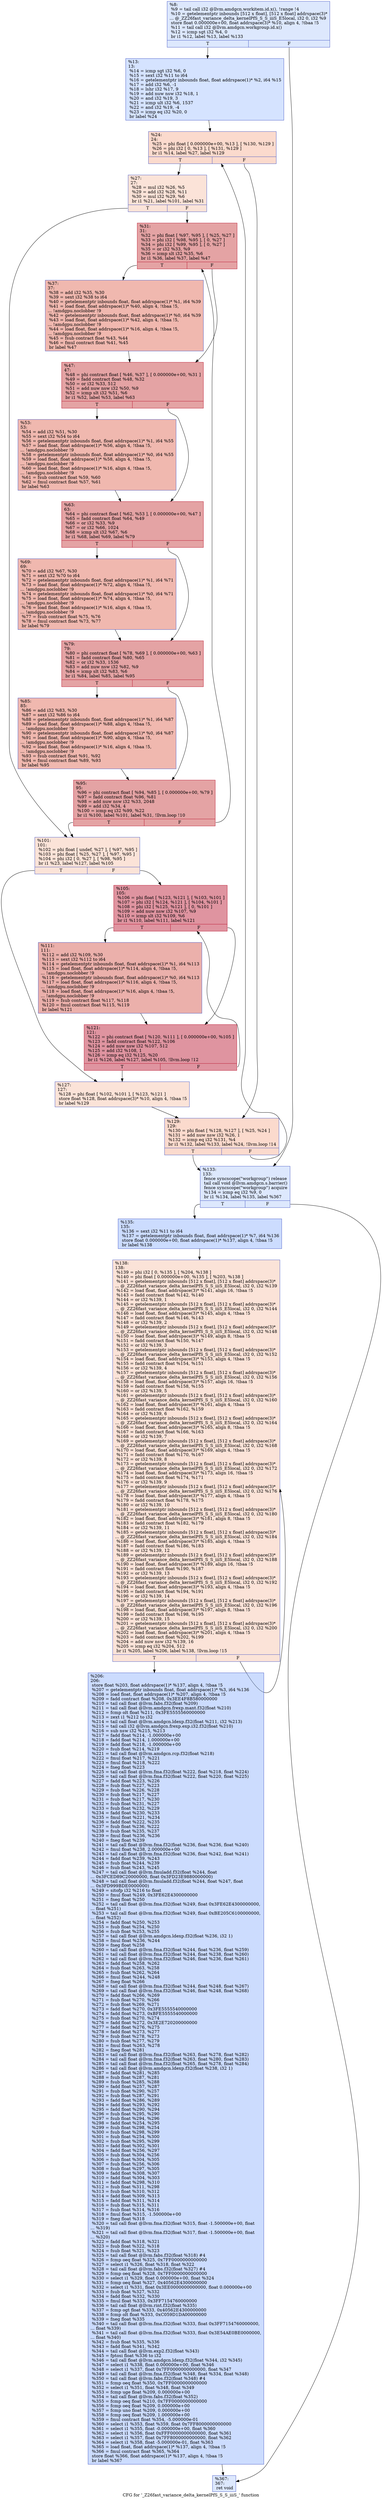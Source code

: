 digraph "CFG for '_Z26fast_variance_delta_kernelPfS_S_S_iiiS_' function" {
	label="CFG for '_Z26fast_variance_delta_kernelPfS_S_S_iiiS_' function";

	Node0x5bc8030 [shape=record,color="#3d50c3ff", style=filled, fillcolor="#b2ccfb70",label="{%8:\l  %9 = tail call i32 @llvm.amdgcn.workitem.id.x(), !range !4\l  %10 = getelementptr inbounds [512 x float], [512 x float] addrspace(3)*\l... @_ZZ26fast_variance_delta_kernelPfS_S_S_iiiS_E5local, i32 0, i32 %9\l  store float 0.000000e+00, float addrspace(3)* %10, align 4, !tbaa !5\l  %11 = tail call i32 @llvm.amdgcn.workgroup.id.x()\l  %12 = icmp sgt i32 %4, 0\l  br i1 %12, label %13, label %133\l|{<s0>T|<s1>F}}"];
	Node0x5bc8030:s0 -> Node0x5bca390;
	Node0x5bc8030:s1 -> Node0x5bca420;
	Node0x5bca390 [shape=record,color="#3d50c3ff", style=filled, fillcolor="#a1c0ff70",label="{%13:\l13:                                               \l  %14 = icmp sgt i32 %6, 0\l  %15 = sext i32 %11 to i64\l  %16 = getelementptr inbounds float, float addrspace(1)* %2, i64 %15\l  %17 = add i32 %6, -1\l  %18 = lshr i32 %17, 9\l  %19 = add nuw nsw i32 %18, 1\l  %20 = and i32 %19, 3\l  %21 = icmp ult i32 %6, 1537\l  %22 = and i32 %19, -4\l  %23 = icmp eq i32 %20, 0\l  br label %24\l}"];
	Node0x5bca390 -> Node0x5bcac90;
	Node0x5bcac90 [shape=record,color="#3d50c3ff", style=filled, fillcolor="#f7ac8e70",label="{%24:\l24:                                               \l  %25 = phi float [ 0.000000e+00, %13 ], [ %130, %129 ]\l  %26 = phi i32 [ 0, %13 ], [ %131, %129 ]\l  br i1 %14, label %27, label %129\l|{<s0>T|<s1>F}}"];
	Node0x5bcac90:s0 -> Node0x5bcafe0;
	Node0x5bcac90:s1 -> Node0x5bcad80;
	Node0x5bcafe0 [shape=record,color="#3d50c3ff", style=filled, fillcolor="#f6bfa670",label="{%27:\l27:                                               \l  %28 = mul i32 %26, %5\l  %29 = add i32 %28, %11\l  %30 = mul i32 %29, %6\l  br i1 %21, label %101, label %31\l|{<s0>T|<s1>F}}"];
	Node0x5bcafe0:s0 -> Node0x5bcb2d0;
	Node0x5bcafe0:s1 -> Node0x5bcb320;
	Node0x5bcb320 [shape=record,color="#b70d28ff", style=filled, fillcolor="#c32e3170",label="{%31:\l31:                                               \l  %32 = phi float [ %97, %95 ], [ %25, %27 ]\l  %33 = phi i32 [ %98, %95 ], [ 0, %27 ]\l  %34 = phi i32 [ %99, %95 ], [ 0, %27 ]\l  %35 = or i32 %33, %9\l  %36 = icmp slt i32 %35, %6\l  br i1 %36, label %37, label %47\l|{<s0>T|<s1>F}}"];
	Node0x5bcb320:s0 -> Node0x5bcba50;
	Node0x5bcb320:s1 -> Node0x5bcbae0;
	Node0x5bcba50 [shape=record,color="#3d50c3ff", style=filled, fillcolor="#dc5d4a70",label="{%37:\l37:                                               \l  %38 = add i32 %35, %30\l  %39 = sext i32 %38 to i64\l  %40 = getelementptr inbounds float, float addrspace(1)* %1, i64 %39\l  %41 = load float, float addrspace(1)* %40, align 4, !tbaa !5,\l... !amdgpu.noclobber !9\l  %42 = getelementptr inbounds float, float addrspace(1)* %0, i64 %39\l  %43 = load float, float addrspace(1)* %42, align 4, !tbaa !5,\l... !amdgpu.noclobber !9\l  %44 = load float, float addrspace(1)* %16, align 4, !tbaa !5,\l... !amdgpu.noclobber !9\l  %45 = fsub contract float %43, %44\l  %46 = fmul contract float %41, %45\l  br label %47\l}"];
	Node0x5bcba50 -> Node0x5bcbae0;
	Node0x5bcbae0 [shape=record,color="#b70d28ff", style=filled, fillcolor="#c32e3170",label="{%47:\l47:                                               \l  %48 = phi contract float [ %46, %37 ], [ 0.000000e+00, %31 ]\l  %49 = fadd contract float %48, %32\l  %50 = or i32 %33, 512\l  %51 = add nuw nsw i32 %50, %9\l  %52 = icmp slt i32 %51, %6\l  br i1 %52, label %53, label %63\l|{<s0>T|<s1>F}}"];
	Node0x5bcbae0:s0 -> Node0x5bcd2b0;
	Node0x5bcbae0:s1 -> Node0x5bcd300;
	Node0x5bcd2b0 [shape=record,color="#3d50c3ff", style=filled, fillcolor="#dc5d4a70",label="{%53:\l53:                                               \l  %54 = add i32 %51, %30\l  %55 = sext i32 %54 to i64\l  %56 = getelementptr inbounds float, float addrspace(1)* %1, i64 %55\l  %57 = load float, float addrspace(1)* %56, align 4, !tbaa !5,\l... !amdgpu.noclobber !9\l  %58 = getelementptr inbounds float, float addrspace(1)* %0, i64 %55\l  %59 = load float, float addrspace(1)* %58, align 4, !tbaa !5,\l... !amdgpu.noclobber !9\l  %60 = load float, float addrspace(1)* %16, align 4, !tbaa !5,\l... !amdgpu.noclobber !9\l  %61 = fsub contract float %59, %60\l  %62 = fmul contract float %57, %61\l  br label %63\l}"];
	Node0x5bcd2b0 -> Node0x5bcd300;
	Node0x5bcd300 [shape=record,color="#b70d28ff", style=filled, fillcolor="#c32e3170",label="{%63:\l63:                                               \l  %64 = phi contract float [ %62, %53 ], [ 0.000000e+00, %47 ]\l  %65 = fadd contract float %64, %49\l  %66 = or i32 %33, %9\l  %67 = or i32 %66, 1024\l  %68 = icmp slt i32 %67, %6\l  br i1 %68, label %69, label %79\l|{<s0>T|<s1>F}}"];
	Node0x5bcd300:s0 -> Node0x5bcb780;
	Node0x5bcd300:s1 -> Node0x5bcdf60;
	Node0x5bcb780 [shape=record,color="#3d50c3ff", style=filled, fillcolor="#dc5d4a70",label="{%69:\l69:                                               \l  %70 = add i32 %67, %30\l  %71 = sext i32 %70 to i64\l  %72 = getelementptr inbounds float, float addrspace(1)* %1, i64 %71\l  %73 = load float, float addrspace(1)* %72, align 4, !tbaa !5,\l... !amdgpu.noclobber !9\l  %74 = getelementptr inbounds float, float addrspace(1)* %0, i64 %71\l  %75 = load float, float addrspace(1)* %74, align 4, !tbaa !5,\l... !amdgpu.noclobber !9\l  %76 = load float, float addrspace(1)* %16, align 4, !tbaa !5,\l... !amdgpu.noclobber !9\l  %77 = fsub contract float %75, %76\l  %78 = fmul contract float %73, %77\l  br label %79\l}"];
	Node0x5bcb780 -> Node0x5bcdf60;
	Node0x5bcdf60 [shape=record,color="#b70d28ff", style=filled, fillcolor="#c32e3170",label="{%79:\l79:                                               \l  %80 = phi contract float [ %78, %69 ], [ 0.000000e+00, %63 ]\l  %81 = fadd contract float %80, %65\l  %82 = or i32 %33, 1536\l  %83 = add nuw nsw i32 %82, %9\l  %84 = icmp slt i32 %83, %6\l  br i1 %84, label %85, label %95\l|{<s0>T|<s1>F}}"];
	Node0x5bcdf60:s0 -> Node0x5bce960;
	Node0x5bcdf60:s1 -> Node0x5bcb490;
	Node0x5bce960 [shape=record,color="#3d50c3ff", style=filled, fillcolor="#dc5d4a70",label="{%85:\l85:                                               \l  %86 = add i32 %83, %30\l  %87 = sext i32 %86 to i64\l  %88 = getelementptr inbounds float, float addrspace(1)* %1, i64 %87\l  %89 = load float, float addrspace(1)* %88, align 4, !tbaa !5,\l... !amdgpu.noclobber !9\l  %90 = getelementptr inbounds float, float addrspace(1)* %0, i64 %87\l  %91 = load float, float addrspace(1)* %90, align 4, !tbaa !5,\l... !amdgpu.noclobber !9\l  %92 = load float, float addrspace(1)* %16, align 4, !tbaa !5,\l... !amdgpu.noclobber !9\l  %93 = fsub contract float %91, %92\l  %94 = fmul contract float %89, %93\l  br label %95\l}"];
	Node0x5bce960 -> Node0x5bcb490;
	Node0x5bcb490 [shape=record,color="#b70d28ff", style=filled, fillcolor="#c32e3170",label="{%95:\l95:                                               \l  %96 = phi contract float [ %94, %85 ], [ 0.000000e+00, %79 ]\l  %97 = fadd contract float %96, %81\l  %98 = add nuw nsw i32 %33, 2048\l  %99 = add i32 %34, 4\l  %100 = icmp eq i32 %99, %22\l  br i1 %100, label %101, label %31, !llvm.loop !10\l|{<s0>T|<s1>F}}"];
	Node0x5bcb490:s0 -> Node0x5bcb2d0;
	Node0x5bcb490:s1 -> Node0x5bcb320;
	Node0x5bcb2d0 [shape=record,color="#3d50c3ff", style=filled, fillcolor="#f6bfa670",label="{%101:\l101:                                              \l  %102 = phi float [ undef, %27 ], [ %97, %95 ]\l  %103 = phi float [ %25, %27 ], [ %97, %95 ]\l  %104 = phi i32 [ 0, %27 ], [ %98, %95 ]\l  br i1 %23, label %127, label %105\l|{<s0>T|<s1>F}}"];
	Node0x5bcb2d0:s0 -> Node0x5bcf660;
	Node0x5bcb2d0:s1 -> Node0x5bcf6b0;
	Node0x5bcf6b0 [shape=record,color="#b70d28ff", style=filled, fillcolor="#b70d2870",label="{%105:\l105:                                              \l  %106 = phi float [ %123, %121 ], [ %103, %101 ]\l  %107 = phi i32 [ %124, %121 ], [ %104, %101 ]\l  %108 = phi i32 [ %125, %121 ], [ 0, %101 ]\l  %109 = add nuw nsw i32 %107, %9\l  %110 = icmp slt i32 %109, %6\l  br i1 %110, label %111, label %121\l|{<s0>T|<s1>F}}"];
	Node0x5bcf6b0:s0 -> Node0x5bcfc20;
	Node0x5bcf6b0:s1 -> Node0x5bcf7b0;
	Node0x5bcfc20 [shape=record,color="#3d50c3ff", style=filled, fillcolor="#d24b4070",label="{%111:\l111:                                              \l  %112 = add i32 %109, %30\l  %113 = sext i32 %112 to i64\l  %114 = getelementptr inbounds float, float addrspace(1)* %1, i64 %113\l  %115 = load float, float addrspace(1)* %114, align 4, !tbaa !5,\l... !amdgpu.noclobber !9\l  %116 = getelementptr inbounds float, float addrspace(1)* %0, i64 %113\l  %117 = load float, float addrspace(1)* %116, align 4, !tbaa !5,\l... !amdgpu.noclobber !9\l  %118 = load float, float addrspace(1)* %16, align 4, !tbaa !5,\l... !amdgpu.noclobber !9\l  %119 = fsub contract float %117, %118\l  %120 = fmul contract float %115, %119\l  br label %121\l}"];
	Node0x5bcfc20 -> Node0x5bcf7b0;
	Node0x5bcf7b0 [shape=record,color="#b70d28ff", style=filled, fillcolor="#b70d2870",label="{%121:\l121:                                              \l  %122 = phi contract float [ %120, %111 ], [ 0.000000e+00, %105 ]\l  %123 = fadd contract float %122, %106\l  %124 = add nuw nsw i32 %107, 512\l  %125 = add i32 %108, 1\l  %126 = icmp eq i32 %125, %20\l  br i1 %126, label %127, label %105, !llvm.loop !12\l|{<s0>T|<s1>F}}"];
	Node0x5bcf7b0:s0 -> Node0x5bcf660;
	Node0x5bcf7b0:s1 -> Node0x5bcf6b0;
	Node0x5bcf660 [shape=record,color="#3d50c3ff", style=filled, fillcolor="#f6bfa670",label="{%127:\l127:                                              \l  %128 = phi float [ %102, %101 ], [ %123, %121 ]\l  store float %128, float addrspace(3)* %10, align 4, !tbaa !5\l  br label %129\l}"];
	Node0x5bcf660 -> Node0x5bcad80;
	Node0x5bcad80 [shape=record,color="#3d50c3ff", style=filled, fillcolor="#f7ac8e70",label="{%129:\l129:                                              \l  %130 = phi float [ %128, %127 ], [ %25, %24 ]\l  %131 = add nuw nsw i32 %26, 1\l  %132 = icmp eq i32 %131, %4\l  br i1 %132, label %133, label %24, !llvm.loop !14\l|{<s0>T|<s1>F}}"];
	Node0x5bcad80:s0 -> Node0x5bca420;
	Node0x5bcad80:s1 -> Node0x5bcac90;
	Node0x5bca420 [shape=record,color="#3d50c3ff", style=filled, fillcolor="#b2ccfb70",label="{%133:\l133:                                              \l  fence syncscope(\"workgroup\") release\l  tail call void @llvm.amdgcn.s.barrier()\l  fence syncscope(\"workgroup\") acquire\l  %134 = icmp eq i32 %9, 0\l  br i1 %134, label %135, label %367\l|{<s0>T|<s1>F}}"];
	Node0x5bca420:s0 -> Node0x5bd12a0;
	Node0x5bca420:s1 -> Node0x5bd12f0;
	Node0x5bd12a0 [shape=record,color="#3d50c3ff", style=filled, fillcolor="#8caffe70",label="{%135:\l135:                                              \l  %136 = sext i32 %11 to i64\l  %137 = getelementptr inbounds float, float addrspace(1)* %7, i64 %136\l  store float 0.000000e+00, float addrspace(1)* %137, align 4, !tbaa !5\l  br label %138\l}"];
	Node0x5bd12a0 -> Node0x5bd1590;
	Node0x5bd1590 [shape=record,color="#3d50c3ff", style=filled, fillcolor="#f6bfa670",label="{%138:\l138:                                              \l  %139 = phi i32 [ 0, %135 ], [ %204, %138 ]\l  %140 = phi float [ 0.000000e+00, %135 ], [ %203, %138 ]\l  %141 = getelementptr inbounds [512 x float], [512 x float] addrspace(3)*\l... @_ZZ26fast_variance_delta_kernelPfS_S_S_iiiS_E5local, i32 0, i32 %139\l  %142 = load float, float addrspace(3)* %141, align 16, !tbaa !5\l  %143 = fadd contract float %142, %140\l  %144 = or i32 %139, 1\l  %145 = getelementptr inbounds [512 x float], [512 x float] addrspace(3)*\l... @_ZZ26fast_variance_delta_kernelPfS_S_S_iiiS_E5local, i32 0, i32 %144\l  %146 = load float, float addrspace(3)* %145, align 4, !tbaa !5\l  %147 = fadd contract float %146, %143\l  %148 = or i32 %139, 2\l  %149 = getelementptr inbounds [512 x float], [512 x float] addrspace(3)*\l... @_ZZ26fast_variance_delta_kernelPfS_S_S_iiiS_E5local, i32 0, i32 %148\l  %150 = load float, float addrspace(3)* %149, align 8, !tbaa !5\l  %151 = fadd contract float %150, %147\l  %152 = or i32 %139, 3\l  %153 = getelementptr inbounds [512 x float], [512 x float] addrspace(3)*\l... @_ZZ26fast_variance_delta_kernelPfS_S_S_iiiS_E5local, i32 0, i32 %152\l  %154 = load float, float addrspace(3)* %153, align 4, !tbaa !5\l  %155 = fadd contract float %154, %151\l  %156 = or i32 %139, 4\l  %157 = getelementptr inbounds [512 x float], [512 x float] addrspace(3)*\l... @_ZZ26fast_variance_delta_kernelPfS_S_S_iiiS_E5local, i32 0, i32 %156\l  %158 = load float, float addrspace(3)* %157, align 16, !tbaa !5\l  %159 = fadd contract float %158, %155\l  %160 = or i32 %139, 5\l  %161 = getelementptr inbounds [512 x float], [512 x float] addrspace(3)*\l... @_ZZ26fast_variance_delta_kernelPfS_S_S_iiiS_E5local, i32 0, i32 %160\l  %162 = load float, float addrspace(3)* %161, align 4, !tbaa !5\l  %163 = fadd contract float %162, %159\l  %164 = or i32 %139, 6\l  %165 = getelementptr inbounds [512 x float], [512 x float] addrspace(3)*\l... @_ZZ26fast_variance_delta_kernelPfS_S_S_iiiS_E5local, i32 0, i32 %164\l  %166 = load float, float addrspace(3)* %165, align 8, !tbaa !5\l  %167 = fadd contract float %166, %163\l  %168 = or i32 %139, 7\l  %169 = getelementptr inbounds [512 x float], [512 x float] addrspace(3)*\l... @_ZZ26fast_variance_delta_kernelPfS_S_S_iiiS_E5local, i32 0, i32 %168\l  %170 = load float, float addrspace(3)* %169, align 4, !tbaa !5\l  %171 = fadd contract float %170, %167\l  %172 = or i32 %139, 8\l  %173 = getelementptr inbounds [512 x float], [512 x float] addrspace(3)*\l... @_ZZ26fast_variance_delta_kernelPfS_S_S_iiiS_E5local, i32 0, i32 %172\l  %174 = load float, float addrspace(3)* %173, align 16, !tbaa !5\l  %175 = fadd contract float %174, %171\l  %176 = or i32 %139, 9\l  %177 = getelementptr inbounds [512 x float], [512 x float] addrspace(3)*\l... @_ZZ26fast_variance_delta_kernelPfS_S_S_iiiS_E5local, i32 0, i32 %176\l  %178 = load float, float addrspace(3)* %177, align 4, !tbaa !5\l  %179 = fadd contract float %178, %175\l  %180 = or i32 %139, 10\l  %181 = getelementptr inbounds [512 x float], [512 x float] addrspace(3)*\l... @_ZZ26fast_variance_delta_kernelPfS_S_S_iiiS_E5local, i32 0, i32 %180\l  %182 = load float, float addrspace(3)* %181, align 8, !tbaa !5\l  %183 = fadd contract float %182, %179\l  %184 = or i32 %139, 11\l  %185 = getelementptr inbounds [512 x float], [512 x float] addrspace(3)*\l... @_ZZ26fast_variance_delta_kernelPfS_S_S_iiiS_E5local, i32 0, i32 %184\l  %186 = load float, float addrspace(3)* %185, align 4, !tbaa !5\l  %187 = fadd contract float %186, %183\l  %188 = or i32 %139, 12\l  %189 = getelementptr inbounds [512 x float], [512 x float] addrspace(3)*\l... @_ZZ26fast_variance_delta_kernelPfS_S_S_iiiS_E5local, i32 0, i32 %188\l  %190 = load float, float addrspace(3)* %189, align 16, !tbaa !5\l  %191 = fadd contract float %190, %187\l  %192 = or i32 %139, 13\l  %193 = getelementptr inbounds [512 x float], [512 x float] addrspace(3)*\l... @_ZZ26fast_variance_delta_kernelPfS_S_S_iiiS_E5local, i32 0, i32 %192\l  %194 = load float, float addrspace(3)* %193, align 4, !tbaa !5\l  %195 = fadd contract float %194, %191\l  %196 = or i32 %139, 14\l  %197 = getelementptr inbounds [512 x float], [512 x float] addrspace(3)*\l... @_ZZ26fast_variance_delta_kernelPfS_S_S_iiiS_E5local, i32 0, i32 %196\l  %198 = load float, float addrspace(3)* %197, align 8, !tbaa !5\l  %199 = fadd contract float %198, %195\l  %200 = or i32 %139, 15\l  %201 = getelementptr inbounds [512 x float], [512 x float] addrspace(3)*\l... @_ZZ26fast_variance_delta_kernelPfS_S_S_iiiS_E5local, i32 0, i32 %200\l  %202 = load float, float addrspace(3)* %201, align 4, !tbaa !5\l  %203 = fadd contract float %202, %199\l  %204 = add nuw nsw i32 %139, 16\l  %205 = icmp eq i32 %204, 512\l  br i1 %205, label %206, label %138, !llvm.loop !15\l|{<s0>T|<s1>F}}"];
	Node0x5bd1590:s0 -> Node0x5bd4010;
	Node0x5bd1590:s1 -> Node0x5bd1590;
	Node0x5bd4010 [shape=record,color="#3d50c3ff", style=filled, fillcolor="#8caffe70",label="{%206:\l206:                                              \l  store float %203, float addrspace(1)* %137, align 4, !tbaa !5\l  %207 = getelementptr inbounds float, float addrspace(1)* %3, i64 %136\l  %208 = load float, float addrspace(1)* %207, align 4, !tbaa !5\l  %209 = fadd contract float %208, 0x3EE4F8B580000000\l  %210 = tail call float @llvm.fabs.f32(float %209)\l  %211 = tail call float @llvm.amdgcn.frexp.mant.f32(float %210)\l  %212 = fcmp olt float %211, 0x3FE5555560000000\l  %213 = zext i1 %212 to i32\l  %214 = tail call float @llvm.amdgcn.ldexp.f32(float %211, i32 %213)\l  %215 = tail call i32 @llvm.amdgcn.frexp.exp.i32.f32(float %210)\l  %216 = sub nsw i32 %215, %213\l  %217 = fadd float %214, -1.000000e+00\l  %218 = fadd float %214, 1.000000e+00\l  %219 = fadd float %218, -1.000000e+00\l  %220 = fsub float %214, %219\l  %221 = tail call float @llvm.amdgcn.rcp.f32(float %218)\l  %222 = fmul float %217, %221\l  %223 = fmul float %218, %222\l  %224 = fneg float %223\l  %225 = tail call float @llvm.fma.f32(float %222, float %218, float %224)\l  %226 = tail call float @llvm.fma.f32(float %222, float %220, float %225)\l  %227 = fadd float %223, %226\l  %228 = fsub float %227, %223\l  %229 = fsub float %226, %228\l  %230 = fsub float %217, %227\l  %231 = fsub float %217, %230\l  %232 = fsub float %231, %227\l  %233 = fsub float %232, %229\l  %234 = fadd float %230, %233\l  %235 = fmul float %221, %234\l  %236 = fadd float %222, %235\l  %237 = fsub float %236, %222\l  %238 = fsub float %235, %237\l  %239 = fmul float %236, %236\l  %240 = fneg float %239\l  %241 = tail call float @llvm.fma.f32(float %236, float %236, float %240)\l  %242 = fmul float %238, 2.000000e+00\l  %243 = tail call float @llvm.fma.f32(float %236, float %242, float %241)\l  %244 = fadd float %239, %243\l  %245 = fsub float %244, %239\l  %246 = fsub float %243, %245\l  %247 = tail call float @llvm.fmuladd.f32(float %244, float\l... 0x3FCED89C20000000, float 0x3FD23E9880000000)\l  %248 = tail call float @llvm.fmuladd.f32(float %244, float %247, float\l... 0x3FD999BDE0000000)\l  %249 = sitofp i32 %216 to float\l  %250 = fmul float %249, 0x3FE62E4300000000\l  %251 = fneg float %250\l  %252 = tail call float @llvm.fma.f32(float %249, float 0x3FE62E4300000000,\l... float %251)\l  %253 = tail call float @llvm.fma.f32(float %249, float 0xBE205C6100000000,\l... float %252)\l  %254 = fadd float %250, %253\l  %255 = fsub float %254, %250\l  %256 = fsub float %253, %255\l  %257 = tail call float @llvm.amdgcn.ldexp.f32(float %236, i32 1)\l  %258 = fmul float %236, %244\l  %259 = fneg float %258\l  %260 = tail call float @llvm.fma.f32(float %244, float %236, float %259)\l  %261 = tail call float @llvm.fma.f32(float %244, float %238, float %260)\l  %262 = tail call float @llvm.fma.f32(float %246, float %236, float %261)\l  %263 = fadd float %258, %262\l  %264 = fsub float %263, %258\l  %265 = fsub float %262, %264\l  %266 = fmul float %244, %248\l  %267 = fneg float %266\l  %268 = tail call float @llvm.fma.f32(float %244, float %248, float %267)\l  %269 = tail call float @llvm.fma.f32(float %246, float %248, float %268)\l  %270 = fadd float %266, %269\l  %271 = fsub float %270, %266\l  %272 = fsub float %269, %271\l  %273 = fadd float %270, 0x3FE5555540000000\l  %274 = fadd float %273, 0xBFE5555540000000\l  %275 = fsub float %270, %274\l  %276 = fadd float %272, 0x3E2E720200000000\l  %277 = fadd float %276, %275\l  %278 = fadd float %273, %277\l  %279 = fsub float %278, %273\l  %280 = fsub float %277, %279\l  %281 = fmul float %263, %278\l  %282 = fneg float %281\l  %283 = tail call float @llvm.fma.f32(float %263, float %278, float %282)\l  %284 = tail call float @llvm.fma.f32(float %263, float %280, float %283)\l  %285 = tail call float @llvm.fma.f32(float %265, float %278, float %284)\l  %286 = tail call float @llvm.amdgcn.ldexp.f32(float %238, i32 1)\l  %287 = fadd float %281, %285\l  %288 = fsub float %287, %281\l  %289 = fsub float %285, %288\l  %290 = fadd float %257, %287\l  %291 = fsub float %290, %257\l  %292 = fsub float %287, %291\l  %293 = fadd float %286, %289\l  %294 = fadd float %293, %292\l  %295 = fadd float %290, %294\l  %296 = fsub float %295, %290\l  %297 = fsub float %294, %296\l  %298 = fadd float %254, %295\l  %299 = fsub float %298, %254\l  %300 = fsub float %298, %299\l  %301 = fsub float %254, %300\l  %302 = fsub float %295, %299\l  %303 = fadd float %302, %301\l  %304 = fadd float %256, %297\l  %305 = fsub float %304, %256\l  %306 = fsub float %304, %305\l  %307 = fsub float %256, %306\l  %308 = fsub float %297, %305\l  %309 = fadd float %308, %307\l  %310 = fadd float %304, %303\l  %311 = fadd float %298, %310\l  %312 = fsub float %311, %298\l  %313 = fsub float %310, %312\l  %314 = fadd float %309, %313\l  %315 = fadd float %311, %314\l  %316 = fsub float %315, %311\l  %317 = fsub float %314, %316\l  %318 = fmul float %315, -1.500000e+00\l  %319 = fneg float %318\l  %320 = tail call float @llvm.fma.f32(float %315, float -1.500000e+00, float\l... %319)\l  %321 = tail call float @llvm.fma.f32(float %317, float -1.500000e+00, float\l... %320)\l  %322 = fadd float %318, %321\l  %323 = fsub float %322, %318\l  %324 = fsub float %321, %323\l  %325 = tail call float @llvm.fabs.f32(float %318) #4\l  %326 = fcmp oeq float %325, 0x7FF0000000000000\l  %327 = select i1 %326, float %318, float %322\l  %328 = tail call float @llvm.fabs.f32(float %327) #4\l  %329 = fcmp oeq float %328, 0x7FF0000000000000\l  %330 = select i1 %329, float 0.000000e+00, float %324\l  %331 = fcmp oeq float %327, 0x40562E4300000000\l  %332 = select i1 %331, float 0x3EE0000000000000, float 0.000000e+00\l  %333 = fsub float %327, %332\l  %334 = fadd float %332, %330\l  %335 = fmul float %333, 0x3FF7154760000000\l  %336 = tail call float @llvm.rint.f32(float %335)\l  %337 = fcmp ogt float %333, 0x40562E4300000000\l  %338 = fcmp olt float %333, 0xC059D1DA00000000\l  %339 = fneg float %335\l  %340 = tail call float @llvm.fma.f32(float %333, float 0x3FF7154760000000,\l... float %339)\l  %341 = tail call float @llvm.fma.f32(float %333, float 0x3E54AE0BE0000000,\l... float %340)\l  %342 = fsub float %335, %336\l  %343 = fadd float %341, %342\l  %344 = tail call float @llvm.exp2.f32(float %343)\l  %345 = fptosi float %336 to i32\l  %346 = tail call float @llvm.amdgcn.ldexp.f32(float %344, i32 %345)\l  %347 = select i1 %338, float 0.000000e+00, float %346\l  %348 = select i1 %337, float 0x7FF0000000000000, float %347\l  %349 = tail call float @llvm.fma.f32(float %348, float %334, float %348)\l  %350 = tail call float @llvm.fabs.f32(float %348) #4\l  %351 = fcmp oeq float %350, 0x7FF0000000000000\l  %352 = select i1 %351, float %348, float %349\l  %353 = fcmp uge float %209, 0.000000e+00\l  %354 = tail call float @llvm.fabs.f32(float %352)\l  %355 = fcmp oeq float %210, 0x7FF0000000000000\l  %356 = fcmp oeq float %209, 0.000000e+00\l  %357 = fcmp uno float %209, 0.000000e+00\l  %358 = fcmp oeq float %209, 1.000000e+00\l  %359 = fmul contract float %354, -5.000000e-01\l  %360 = select i1 %353, float %359, float 0x7FF8000000000000\l  %361 = select i1 %355, float -0.000000e+00, float %360\l  %362 = select i1 %356, float 0xFFF0000000000000, float %361\l  %363 = select i1 %357, float 0x7FF8000000000000, float %362\l  %364 = select i1 %358, float -5.000000e-01, float %363\l  %365 = load float, float addrspace(1)* %137, align 4, !tbaa !5\l  %366 = fmul contract float %365, %364\l  store float %366, float addrspace(1)* %137, align 4, !tbaa !5\l  br label %367\l}"];
	Node0x5bd4010 -> Node0x5bd12f0;
	Node0x5bd12f0 [shape=record,color="#3d50c3ff", style=filled, fillcolor="#b2ccfb70",label="{%367:\l367:                                              \l  ret void\l}"];
}
